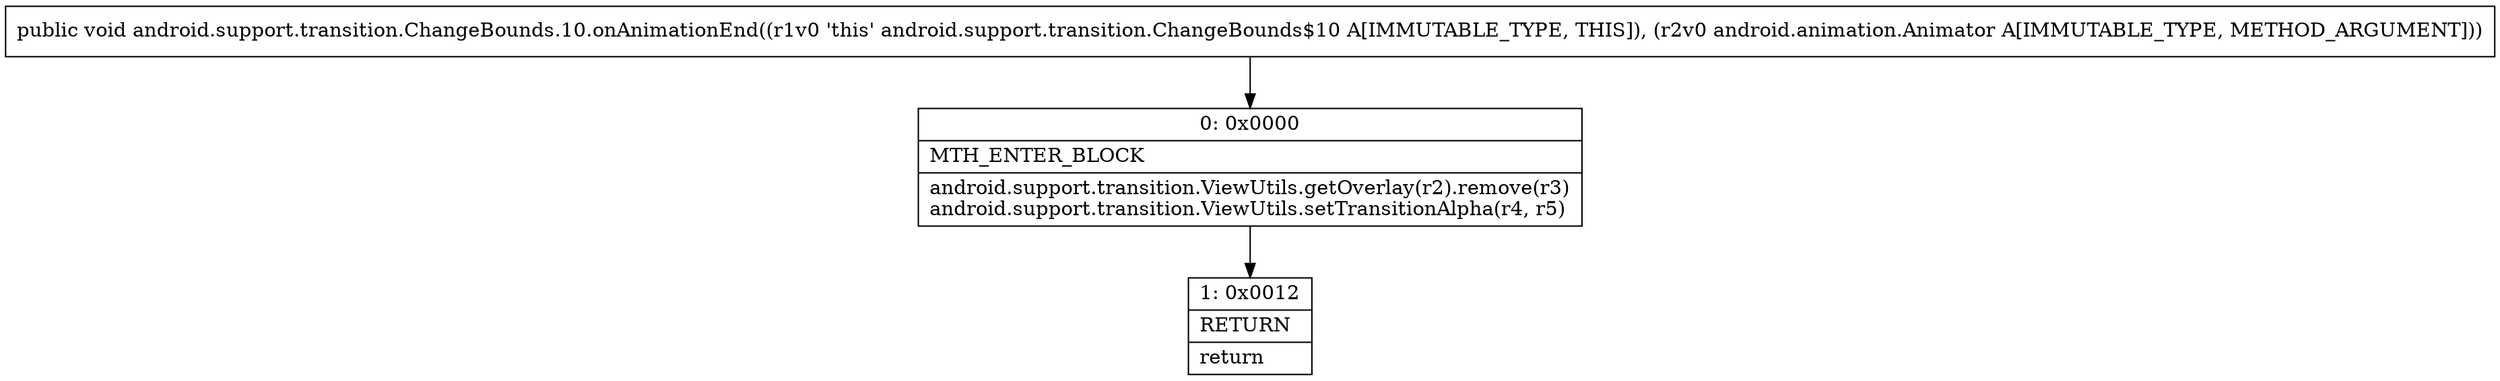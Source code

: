 digraph "CFG forandroid.support.transition.ChangeBounds.10.onAnimationEnd(Landroid\/animation\/Animator;)V" {
Node_0 [shape=record,label="{0\:\ 0x0000|MTH_ENTER_BLOCK\l|android.support.transition.ViewUtils.getOverlay(r2).remove(r3)\landroid.support.transition.ViewUtils.setTransitionAlpha(r4, r5)\l}"];
Node_1 [shape=record,label="{1\:\ 0x0012|RETURN\l|return\l}"];
MethodNode[shape=record,label="{public void android.support.transition.ChangeBounds.10.onAnimationEnd((r1v0 'this' android.support.transition.ChangeBounds$10 A[IMMUTABLE_TYPE, THIS]), (r2v0 android.animation.Animator A[IMMUTABLE_TYPE, METHOD_ARGUMENT])) }"];
MethodNode -> Node_0;
Node_0 -> Node_1;
}

